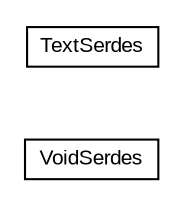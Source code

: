 #!/usr/local/bin/dot
#
# Class diagram 
# Generated by UMLGraph version R5_6-24-gf6e263 (http://www.umlgraph.org/)
#

digraph G {
	edge [fontname="arial",fontsize=10,labelfontname="arial",labelfontsize=10];
	node [fontname="arial",fontsize=10,shape=plaintext];
	nodesep=0.25;
	ranksep=0.5;
	rankdir=LR;
	// io.reinert.requestor.serialization.misc.VoidSerdes
	c1137 [label=<<table title="io.reinert.requestor.serialization.misc.VoidSerdes" border="0" cellborder="1" cellspacing="0" cellpadding="2" port="p" href="./VoidSerdes.html">
		<tr><td><table border="0" cellspacing="0" cellpadding="1">
<tr><td align="center" balign="center"> VoidSerdes </td></tr>
		</table></td></tr>
		</table>>, URL="./VoidSerdes.html", fontname="arial", fontcolor="black", fontsize=10.0];
	// io.reinert.requestor.serialization.misc.TextSerdes
	c1138 [label=<<table title="io.reinert.requestor.serialization.misc.TextSerdes" border="0" cellborder="1" cellspacing="0" cellpadding="2" port="p" href="./TextSerdes.html">
		<tr><td><table border="0" cellspacing="0" cellpadding="1">
<tr><td align="center" balign="center"> TextSerdes </td></tr>
		</table></td></tr>
		</table>>, URL="./TextSerdes.html", fontname="arial", fontcolor="black", fontsize=10.0];
}

